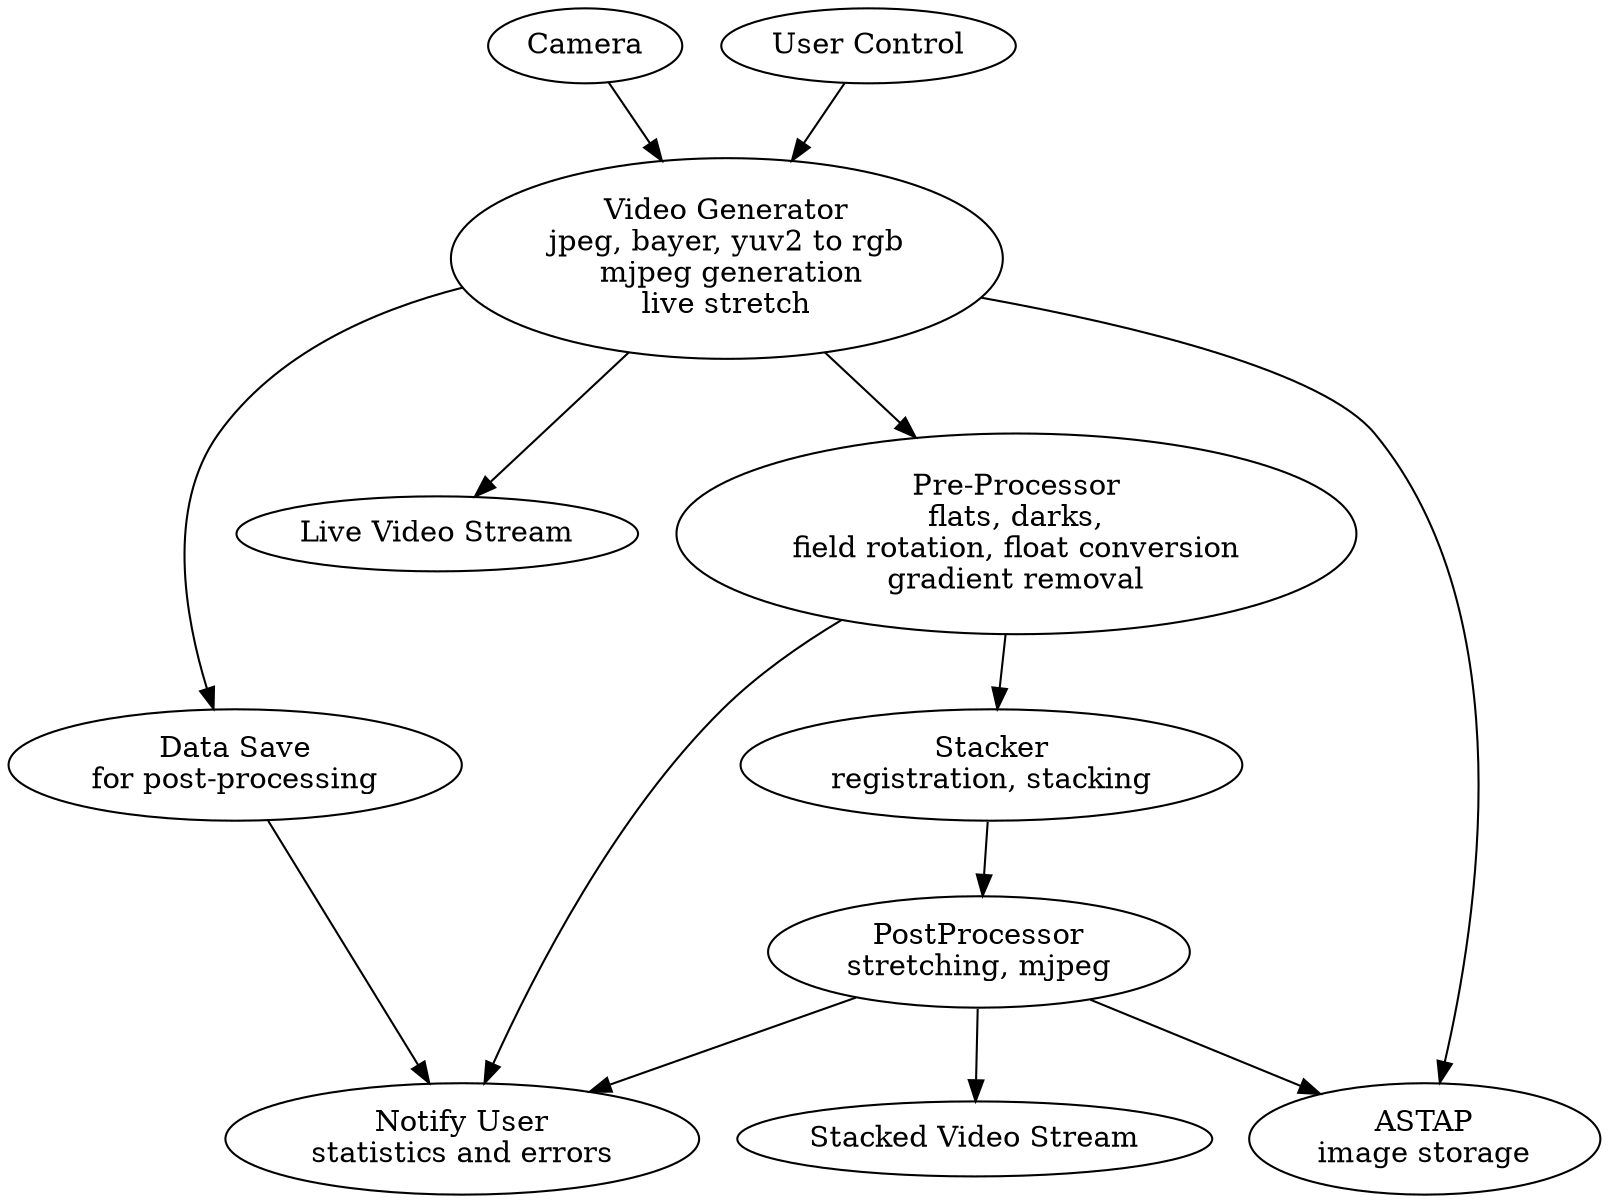 digraph {
    Camera -> "Video Generator"
    "User Control" -> "Video Generator"
    "Video Generator" -> {
            "Data Save"
            "Live Video Stream"
            "Plate Solver"
            "PreProcessor"
    }
    "PreProcessor" -> {
        "Stacker"
        "Stats and Errors"
    }
    "Stacker" -> "PostProcessor"
    "PostProcessor" -> {
        "Stacked Video Stream"
        "Stats and Errors"
        "Plate Solver"
    }
    "Data Save" -> "Stats and Errors"
    "Video Generator" [ label = "Video Generator\njpeg, bayer, yuv2 to rgb\n mjpeg generation\nlive stretch" ]
    "Data Save" [label="Data Save\nfor post-processing"]
    "Stats and Errors"  [label="Notify User\nstatistics and errors"]
    "PreProcessor" [label="Pre-Processor\nflats, darks,\nfield rotation, float conversion\ngradient removal"]
    "Stacker" [label="Stacker\nregistration, stacking"]
    "PostProcessor" [label="PostProcessor\nstretching, mjpeg"]
    "Plate Solver" [label="ASTAP\nimage storage"]
}

